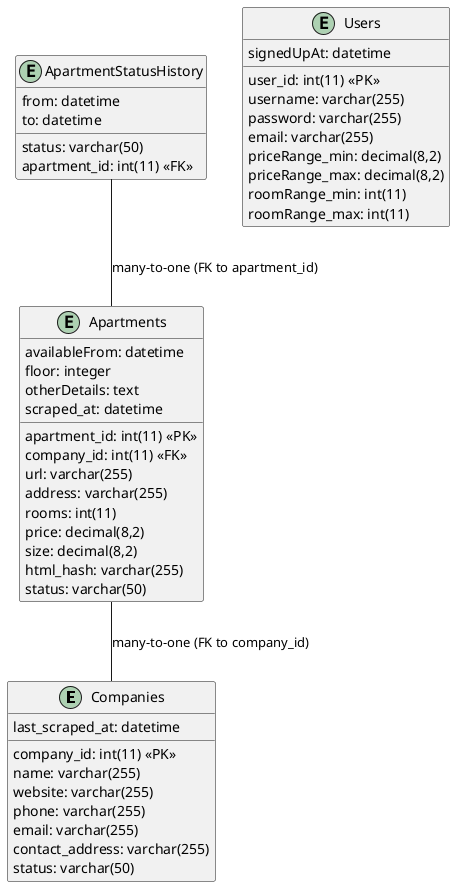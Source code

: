 @startuml

entity "Companies" as companies {
  company_id: int(11) <<PK>>
  name: varchar(255)
  website: varchar(255)
  last_scraped_at: datetime
  phone: varchar(255)
  email: varchar(255)
  contact_address: varchar(255)
  status: varchar(50)
}

entity "Apartments" as apartments {
  apartment_id: int(11) <<PK>>
  company_id: int(11) <<FK>>
  url: varchar(255)
  address: varchar(255)
  rooms: int(11)
  availableFrom: datetime
  price: decimal(8,2)
  size: decimal(8,2)
  floor: integer
  otherDetails: text
  html_hash: varchar(255)
  scraped_at: datetime
  status: varchar(50)
}

entity "ApartmentStatusHistory" as apartmentStatusHistory {
  status: varchar(50)
  from: datetime
  to: datetime
  apartment_id: int(11) <<FK>>
}

entity "Users" as users {
  user_id: int(11) <<PK>>
  username: varchar(255)
  password: varchar(255)
  email: varchar(255)
  signedUpAt: datetime
  priceRange_min: decimal(8,2)
  priceRange_max: decimal(8,2)
  roomRange_min: int(11)
  roomRange_max: int(11)
}

apartments -- companies : "many-to-one (FK to company_id)"
apartmentStatusHistory -- apartments : "many-to-one (FK to apartment_id)"

@enduml